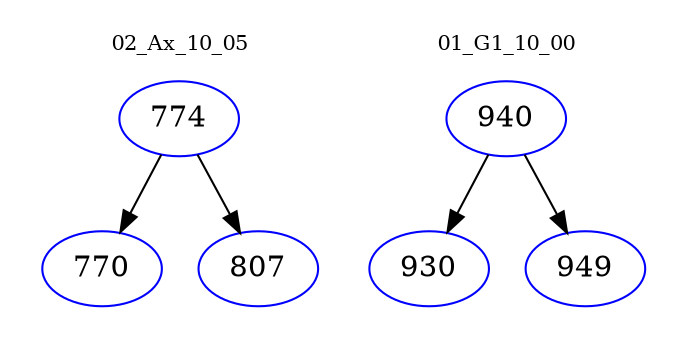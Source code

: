 digraph{
subgraph cluster_0 {
color = white
label = "02_Ax_10_05";
fontsize=10;
T0_774 [label="774", color="blue"]
T0_774 -> T0_770 [color="black"]
T0_770 [label="770", color="blue"]
T0_774 -> T0_807 [color="black"]
T0_807 [label="807", color="blue"]
}
subgraph cluster_1 {
color = white
label = "01_G1_10_00";
fontsize=10;
T1_940 [label="940", color="blue"]
T1_940 -> T1_930 [color="black"]
T1_930 [label="930", color="blue"]
T1_940 -> T1_949 [color="black"]
T1_949 [label="949", color="blue"]
}
}
